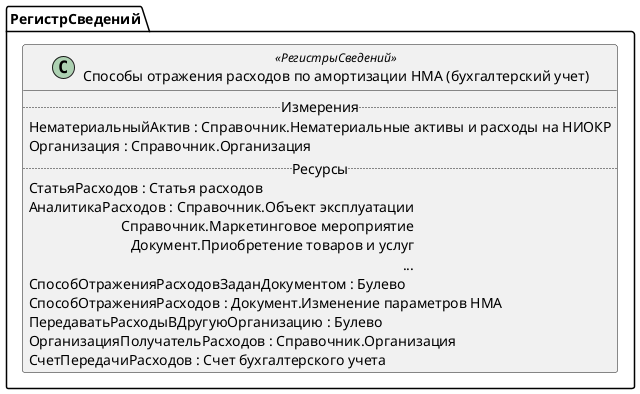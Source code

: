 ﻿@startuml СпособыОтраженияРасходовПоАмортизацииНМАБухгалтерскийУчет
'!include templates.wsd
'..\include templates.wsd
class РегистрСведений.СпособыОтраженияРасходовПоАмортизацииНМАБухгалтерскийУчет as "Способы отражения расходов по амортизации НМА (бухгалтерский учет)" <<РегистрыСведений>>
{
..Измерения..
НематериальныйАктив : Справочник.Нематериальные активы и расходы на НИОКР
Организация : Справочник.Организация
..Ресурсы..
СтатьяРасходов : Статья расходов
АналитикаРасходов : Справочник.Объект эксплуатации\rСправочник.Маркетинговое мероприятие\rДокумент.Приобретение товаров и услуг\r...
СпособОтраженияРасходовЗаданДокументом : Булево
СпособОтраженияРасходов : Документ.Изменение параметров НМА
ПередаватьРасходыВДругуюОрганизацию : Булево
ОрганизацияПолучательРасходов : Справочник.Организация
СчетПередачиРасходов : Счет бухгалтерского учета
}
@enduml
